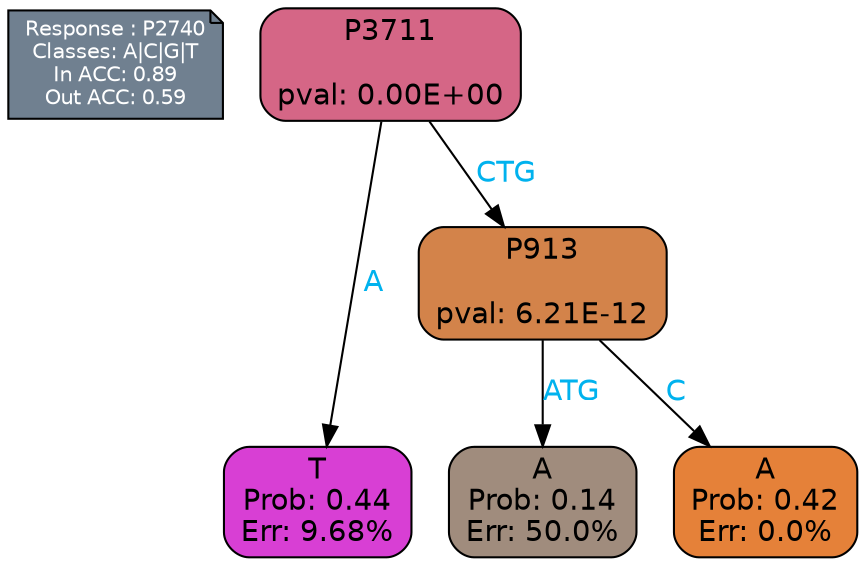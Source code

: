 digraph Tree {
node [shape=box, style="filled, rounded", color="black", fontname=helvetica] ;
graph [ranksep=equally, splines=polylines, bgcolor=transparent, dpi=600] ;
edge [fontname=helvetica] ;
LEGEND [label="Response : P2740
Classes: A|C|G|T
In ACC: 0.89
Out ACC: 0.59
",shape=note,align=left,style=filled,fillcolor="slategray",fontcolor="white",fontsize=10];1 [label="P3711

pval: 0.00E+00", fillcolor="#d56686"] ;
2 [label="T
Prob: 0.44
Err: 9.68%", fillcolor="#d83fd4"] ;
3 [label="P913

pval: 6.21E-12", fillcolor="#d3834a"] ;
4 [label="A
Prob: 0.14
Err: 50.0%", fillcolor="#a08c7d"] ;
5 [label="A
Prob: 0.42
Err: 0.0%", fillcolor="#e58139"] ;
1 -> 2 [label="A",fontcolor=deepskyblue2] ;
1 -> 3 [label="CTG",fontcolor=deepskyblue2] ;
3 -> 4 [label="ATG",fontcolor=deepskyblue2] ;
3 -> 5 [label="C",fontcolor=deepskyblue2] ;
{rank = same; 2;4;5;}{rank = same; LEGEND;1;}}
